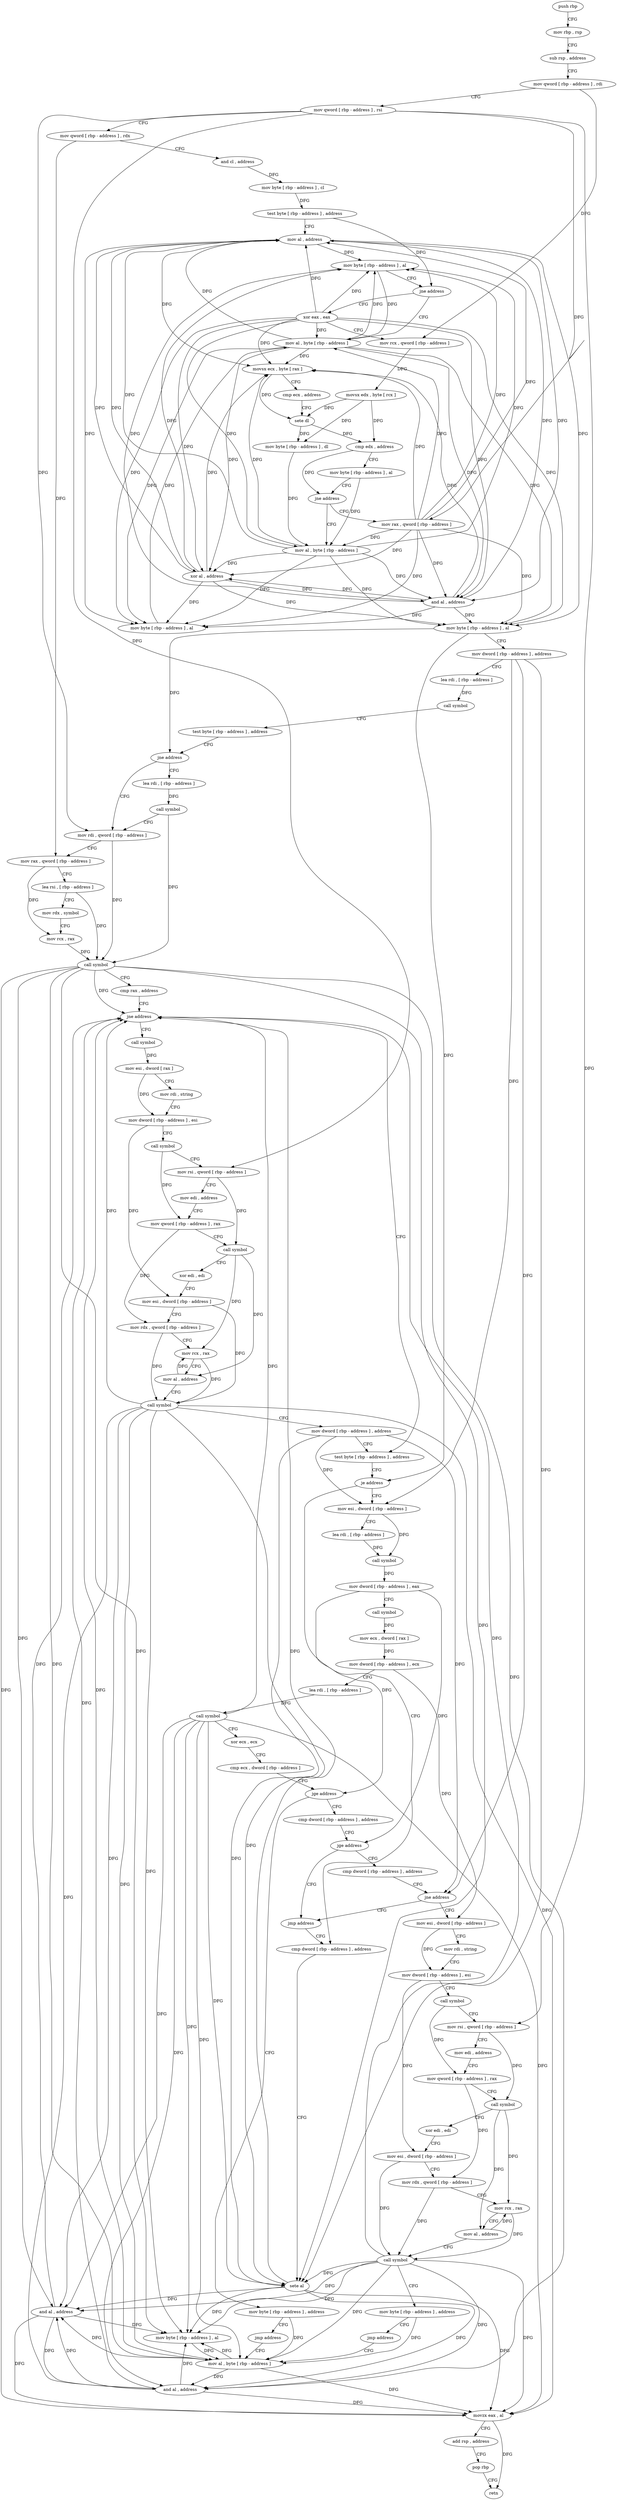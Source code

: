 digraph "func" {
"4213184" [label = "push rbp" ]
"4213185" [label = "mov rbp , rsp" ]
"4213188" [label = "sub rsp , address" ]
"4213192" [label = "mov qword [ rbp - address ] , rdi" ]
"4213196" [label = "mov qword [ rbp - address ] , rsi" ]
"4213200" [label = "mov qword [ rbp - address ] , rdx" ]
"4213204" [label = "and cl , address" ]
"4213207" [label = "mov byte [ rbp - address ] , cl" ]
"4213210" [label = "test byte [ rbp - address ] , address" ]
"4213214" [label = "mov al , address" ]
"4213216" [label = "mov byte [ rbp - address ] , al" ]
"4213219" [label = "jne address" ]
"4213270" [label = "mov al , byte [ rbp - address ]" ]
"4213225" [label = "xor eax , eax" ]
"4213273" [label = "and al , address" ]
"4213275" [label = "mov byte [ rbp - address ] , al" ]
"4213278" [label = "mov dword [ rbp - address ] , address" ]
"4213285" [label = "lea rdi , [ rbp - address ]" ]
"4213289" [label = "call symbol" ]
"4213294" [label = "test byte [ rbp - address ] , address" ]
"4213298" [label = "jne address" ]
"4213313" [label = "mov rdi , qword [ rbp - address ]" ]
"4213304" [label = "lea rdi , [ rbp - address ]" ]
"4213227" [label = "mov rcx , qword [ rbp - address ]" ]
"4213231" [label = "movsx edx , byte [ rcx ]" ]
"4213234" [label = "cmp edx , address" ]
"4213237" [label = "mov byte [ rbp - address ] , al" ]
"4213240" [label = "jne address" ]
"4213262" [label = "mov al , byte [ rbp - address ]" ]
"4213246" [label = "mov rax , qword [ rbp - address ]" ]
"4213317" [label = "mov rax , qword [ rbp - address ]" ]
"4213321" [label = "lea rsi , [ rbp - address ]" ]
"4213325" [label = "mov rdx , symbol" ]
"4213335" [label = "mov rcx , rax" ]
"4213338" [label = "call symbol" ]
"4213343" [label = "cmp rax , address" ]
"4213347" [label = "jne address" ]
"4213422" [label = "test byte [ rbp - address ] , address" ]
"4213353" [label = "call symbol" ]
"4213308" [label = "call symbol" ]
"4213265" [label = "xor al , address" ]
"4213267" [label = "mov byte [ rbp - address ] , al" ]
"4213250" [label = "movsx ecx , byte [ rax ]" ]
"4213253" [label = "cmp ecx , address" ]
"4213256" [label = "sete dl" ]
"4213259" [label = "mov byte [ rbp - address ] , dl" ]
"4213426" [label = "je address" ]
"4213578" [label = "cmp dword [ rbp - address ] , address" ]
"4213432" [label = "mov esi , dword [ rbp - address ]" ]
"4213358" [label = "mov esi , dword [ rax ]" ]
"4213360" [label = "mov rdi , string" ]
"4213370" [label = "mov dword [ rbp - address ] , esi" ]
"4213373" [label = "call symbol" ]
"4213378" [label = "mov rsi , qword [ rbp - address ]" ]
"4213382" [label = "mov edi , address" ]
"4213387" [label = "mov qword [ rbp - address ] , rax" ]
"4213391" [label = "call symbol" ]
"4213396" [label = "xor edi , edi" ]
"4213398" [label = "mov esi , dword [ rbp - address ]" ]
"4213401" [label = "mov rdx , qword [ rbp - address ]" ]
"4213405" [label = "mov rcx , rax" ]
"4213408" [label = "mov al , address" ]
"4213410" [label = "call symbol" ]
"4213415" [label = "mov dword [ rbp - address ] , address" ]
"4213582" [label = "sete al" ]
"4213585" [label = "and al , address" ]
"4213587" [label = "mov byte [ rbp - address ] , al" ]
"4213590" [label = "mov al , byte [ rbp - address ]" ]
"4213435" [label = "lea rdi , [ rbp - address ]" ]
"4213439" [label = "call symbol" ]
"4213444" [label = "mov dword [ rbp - address ] , eax" ]
"4213447" [label = "call symbol" ]
"4213452" [label = "mov ecx , dword [ rax ]" ]
"4213454" [label = "mov dword [ rbp - address ] , ecx" ]
"4213457" [label = "lea rdi , [ rbp - address ]" ]
"4213461" [label = "call symbol" ]
"4213466" [label = "xor ecx , ecx" ]
"4213468" [label = "cmp ecx , dword [ rbp - address ]" ]
"4213471" [label = "jge address" ]
"4213486" [label = "cmp dword [ rbp - address ] , address" ]
"4213477" [label = "mov byte [ rbp - address ] , address" ]
"4213490" [label = "jge address" ]
"4213573" [label = "jmp address" ]
"4213496" [label = "cmp dword [ rbp - address ] , address" ]
"4213481" [label = "jmp address" ]
"4213500" [label = "jne address" ]
"4213506" [label = "mov esi , dword [ rbp - address ]" ]
"4213593" [label = "and al , address" ]
"4213595" [label = "movzx eax , al" ]
"4213598" [label = "add rsp , address" ]
"4213602" [label = "pop rbp" ]
"4213603" [label = "retn" ]
"4213509" [label = "mov rdi , string" ]
"4213519" [label = "mov dword [ rbp - address ] , esi" ]
"4213522" [label = "call symbol" ]
"4213527" [label = "mov rsi , qword [ rbp - address ]" ]
"4213531" [label = "mov edi , address" ]
"4213536" [label = "mov qword [ rbp - address ] , rax" ]
"4213540" [label = "call symbol" ]
"4213545" [label = "xor edi , edi" ]
"4213547" [label = "mov esi , dword [ rbp - address ]" ]
"4213550" [label = "mov rdx , qword [ rbp - address ]" ]
"4213554" [label = "mov rcx , rax" ]
"4213557" [label = "mov al , address" ]
"4213559" [label = "call symbol" ]
"4213564" [label = "mov byte [ rbp - address ] , address" ]
"4213568" [label = "jmp address" ]
"4213184" -> "4213185" [ label = "CFG" ]
"4213185" -> "4213188" [ label = "CFG" ]
"4213188" -> "4213192" [ label = "CFG" ]
"4213192" -> "4213196" [ label = "CFG" ]
"4213192" -> "4213227" [ label = "DFG" ]
"4213196" -> "4213200" [ label = "CFG" ]
"4213196" -> "4213313" [ label = "DFG" ]
"4213196" -> "4213246" [ label = "DFG" ]
"4213196" -> "4213378" [ label = "DFG" ]
"4213196" -> "4213527" [ label = "DFG" ]
"4213200" -> "4213204" [ label = "CFG" ]
"4213200" -> "4213317" [ label = "DFG" ]
"4213204" -> "4213207" [ label = "DFG" ]
"4213207" -> "4213210" [ label = "DFG" ]
"4213210" -> "4213214" [ label = "CFG" ]
"4213210" -> "4213219" [ label = "DFG" ]
"4213214" -> "4213216" [ label = "DFG" ]
"4213214" -> "4213273" [ label = "DFG" ]
"4213214" -> "4213275" [ label = "DFG" ]
"4213214" -> "4213265" [ label = "DFG" ]
"4213214" -> "4213267" [ label = "DFG" ]
"4213214" -> "4213250" [ label = "DFG" ]
"4213216" -> "4213219" [ label = "CFG" ]
"4213216" -> "4213270" [ label = "DFG" ]
"4213219" -> "4213270" [ label = "CFG" ]
"4213219" -> "4213225" [ label = "CFG" ]
"4213270" -> "4213273" [ label = "DFG" ]
"4213270" -> "4213214" [ label = "DFG" ]
"4213270" -> "4213216" [ label = "DFG" ]
"4213270" -> "4213275" [ label = "DFG" ]
"4213270" -> "4213265" [ label = "DFG" ]
"4213270" -> "4213267" [ label = "DFG" ]
"4213270" -> "4213250" [ label = "DFG" ]
"4213225" -> "4213227" [ label = "CFG" ]
"4213225" -> "4213214" [ label = "DFG" ]
"4213225" -> "4213216" [ label = "DFG" ]
"4213225" -> "4213273" [ label = "DFG" ]
"4213225" -> "4213275" [ label = "DFG" ]
"4213225" -> "4213270" [ label = "DFG" ]
"4213225" -> "4213262" [ label = "DFG" ]
"4213225" -> "4213265" [ label = "DFG" ]
"4213225" -> "4213267" [ label = "DFG" ]
"4213225" -> "4213250" [ label = "DFG" ]
"4213273" -> "4213275" [ label = "DFG" ]
"4213273" -> "4213214" [ label = "DFG" ]
"4213273" -> "4213216" [ label = "DFG" ]
"4213273" -> "4213265" [ label = "DFG" ]
"4213273" -> "4213267" [ label = "DFG" ]
"4213273" -> "4213250" [ label = "DFG" ]
"4213275" -> "4213278" [ label = "CFG" ]
"4213275" -> "4213298" [ label = "DFG" ]
"4213275" -> "4213426" [ label = "DFG" ]
"4213278" -> "4213285" [ label = "CFG" ]
"4213278" -> "4213582" [ label = "DFG" ]
"4213278" -> "4213432" [ label = "DFG" ]
"4213278" -> "4213500" [ label = "DFG" ]
"4213285" -> "4213289" [ label = "DFG" ]
"4213289" -> "4213294" [ label = "CFG" ]
"4213294" -> "4213298" [ label = "CFG" ]
"4213298" -> "4213313" [ label = "CFG" ]
"4213298" -> "4213304" [ label = "CFG" ]
"4213313" -> "4213317" [ label = "CFG" ]
"4213313" -> "4213338" [ label = "DFG" ]
"4213304" -> "4213308" [ label = "DFG" ]
"4213227" -> "4213231" [ label = "DFG" ]
"4213231" -> "4213234" [ label = "DFG" ]
"4213231" -> "4213256" [ label = "DFG" ]
"4213231" -> "4213259" [ label = "DFG" ]
"4213234" -> "4213237" [ label = "CFG" ]
"4213234" -> "4213240" [ label = "DFG" ]
"4213237" -> "4213240" [ label = "CFG" ]
"4213237" -> "4213262" [ label = "DFG" ]
"4213240" -> "4213262" [ label = "CFG" ]
"4213240" -> "4213246" [ label = "CFG" ]
"4213262" -> "4213265" [ label = "DFG" ]
"4213262" -> "4213214" [ label = "DFG" ]
"4213262" -> "4213216" [ label = "DFG" ]
"4213262" -> "4213273" [ label = "DFG" ]
"4213262" -> "4213275" [ label = "DFG" ]
"4213262" -> "4213267" [ label = "DFG" ]
"4213262" -> "4213250" [ label = "DFG" ]
"4213246" -> "4213250" [ label = "DFG" ]
"4213246" -> "4213214" [ label = "DFG" ]
"4213246" -> "4213216" [ label = "DFG" ]
"4213246" -> "4213273" [ label = "DFG" ]
"4213246" -> "4213275" [ label = "DFG" ]
"4213246" -> "4213265" [ label = "DFG" ]
"4213246" -> "4213267" [ label = "DFG" ]
"4213246" -> "4213270" [ label = "DFG" ]
"4213246" -> "4213262" [ label = "DFG" ]
"4213317" -> "4213321" [ label = "CFG" ]
"4213317" -> "4213335" [ label = "DFG" ]
"4213321" -> "4213325" [ label = "CFG" ]
"4213321" -> "4213338" [ label = "DFG" ]
"4213325" -> "4213335" [ label = "CFG" ]
"4213335" -> "4213338" [ label = "DFG" ]
"4213338" -> "4213343" [ label = "CFG" ]
"4213338" -> "4213347" [ label = "DFG" ]
"4213338" -> "4213582" [ label = "DFG" ]
"4213338" -> "4213585" [ label = "DFG" ]
"4213338" -> "4213587" [ label = "DFG" ]
"4213338" -> "4213590" [ label = "DFG" ]
"4213338" -> "4213593" [ label = "DFG" ]
"4213338" -> "4213595" [ label = "DFG" ]
"4213343" -> "4213347" [ label = "CFG" ]
"4213347" -> "4213422" [ label = "CFG" ]
"4213347" -> "4213353" [ label = "CFG" ]
"4213422" -> "4213426" [ label = "CFG" ]
"4213353" -> "4213358" [ label = "DFG" ]
"4213308" -> "4213313" [ label = "CFG" ]
"4213308" -> "4213338" [ label = "DFG" ]
"4213265" -> "4213267" [ label = "DFG" ]
"4213265" -> "4213214" [ label = "DFG" ]
"4213265" -> "4213216" [ label = "DFG" ]
"4213265" -> "4213273" [ label = "DFG" ]
"4213265" -> "4213275" [ label = "DFG" ]
"4213265" -> "4213250" [ label = "DFG" ]
"4213267" -> "4213270" [ label = "DFG" ]
"4213250" -> "4213253" [ label = "CFG" ]
"4213250" -> "4213256" [ label = "DFG" ]
"4213253" -> "4213256" [ label = "CFG" ]
"4213256" -> "4213259" [ label = "DFG" ]
"4213256" -> "4213234" [ label = "DFG" ]
"4213259" -> "4213262" [ label = "DFG" ]
"4213426" -> "4213578" [ label = "CFG" ]
"4213426" -> "4213432" [ label = "CFG" ]
"4213578" -> "4213582" [ label = "CFG" ]
"4213432" -> "4213435" [ label = "CFG" ]
"4213432" -> "4213439" [ label = "DFG" ]
"4213358" -> "4213360" [ label = "CFG" ]
"4213358" -> "4213370" [ label = "DFG" ]
"4213360" -> "4213370" [ label = "CFG" ]
"4213370" -> "4213373" [ label = "CFG" ]
"4213370" -> "4213398" [ label = "DFG" ]
"4213373" -> "4213378" [ label = "CFG" ]
"4213373" -> "4213387" [ label = "DFG" ]
"4213378" -> "4213382" [ label = "CFG" ]
"4213378" -> "4213391" [ label = "DFG" ]
"4213382" -> "4213387" [ label = "CFG" ]
"4213387" -> "4213391" [ label = "CFG" ]
"4213387" -> "4213401" [ label = "DFG" ]
"4213391" -> "4213396" [ label = "CFG" ]
"4213391" -> "4213405" [ label = "DFG" ]
"4213391" -> "4213408" [ label = "DFG" ]
"4213396" -> "4213398" [ label = "CFG" ]
"4213398" -> "4213401" [ label = "CFG" ]
"4213398" -> "4213410" [ label = "DFG" ]
"4213401" -> "4213405" [ label = "CFG" ]
"4213401" -> "4213410" [ label = "DFG" ]
"4213405" -> "4213408" [ label = "CFG" ]
"4213405" -> "4213410" [ label = "DFG" ]
"4213408" -> "4213410" [ label = "CFG" ]
"4213408" -> "4213405" [ label = "DFG" ]
"4213410" -> "4213415" [ label = "CFG" ]
"4213410" -> "4213347" [ label = "DFG" ]
"4213410" -> "4213582" [ label = "DFG" ]
"4213410" -> "4213585" [ label = "DFG" ]
"4213410" -> "4213587" [ label = "DFG" ]
"4213410" -> "4213590" [ label = "DFG" ]
"4213410" -> "4213593" [ label = "DFG" ]
"4213410" -> "4213595" [ label = "DFG" ]
"4213415" -> "4213422" [ label = "CFG" ]
"4213415" -> "4213582" [ label = "DFG" ]
"4213415" -> "4213432" [ label = "DFG" ]
"4213415" -> "4213500" [ label = "DFG" ]
"4213582" -> "4213585" [ label = "DFG" ]
"4213582" -> "4213347" [ label = "DFG" ]
"4213582" -> "4213587" [ label = "DFG" ]
"4213582" -> "4213593" [ label = "DFG" ]
"4213582" -> "4213595" [ label = "DFG" ]
"4213585" -> "4213587" [ label = "DFG" ]
"4213585" -> "4213347" [ label = "DFG" ]
"4213585" -> "4213593" [ label = "DFG" ]
"4213585" -> "4213595" [ label = "DFG" ]
"4213587" -> "4213590" [ label = "DFG" ]
"4213590" -> "4213593" [ label = "DFG" ]
"4213590" -> "4213347" [ label = "DFG" ]
"4213590" -> "4213585" [ label = "DFG" ]
"4213590" -> "4213587" [ label = "DFG" ]
"4213590" -> "4213595" [ label = "DFG" ]
"4213435" -> "4213439" [ label = "DFG" ]
"4213439" -> "4213444" [ label = "DFG" ]
"4213444" -> "4213447" [ label = "CFG" ]
"4213444" -> "4213471" [ label = "DFG" ]
"4213444" -> "4213490" [ label = "DFG" ]
"4213447" -> "4213452" [ label = "DFG" ]
"4213452" -> "4213454" [ label = "DFG" ]
"4213454" -> "4213457" [ label = "CFG" ]
"4213454" -> "4213506" [ label = "DFG" ]
"4213457" -> "4213461" [ label = "DFG" ]
"4213461" -> "4213466" [ label = "CFG" ]
"4213461" -> "4213347" [ label = "DFG" ]
"4213461" -> "4213585" [ label = "DFG" ]
"4213461" -> "4213587" [ label = "DFG" ]
"4213461" -> "4213582" [ label = "DFG" ]
"4213461" -> "4213590" [ label = "DFG" ]
"4213461" -> "4213593" [ label = "DFG" ]
"4213461" -> "4213595" [ label = "DFG" ]
"4213466" -> "4213468" [ label = "CFG" ]
"4213468" -> "4213471" [ label = "CFG" ]
"4213471" -> "4213486" [ label = "CFG" ]
"4213471" -> "4213477" [ label = "CFG" ]
"4213486" -> "4213490" [ label = "CFG" ]
"4213477" -> "4213481" [ label = "CFG" ]
"4213477" -> "4213590" [ label = "DFG" ]
"4213490" -> "4213573" [ label = "CFG" ]
"4213490" -> "4213496" [ label = "CFG" ]
"4213573" -> "4213578" [ label = "CFG" ]
"4213496" -> "4213500" [ label = "CFG" ]
"4213481" -> "4213590" [ label = "CFG" ]
"4213500" -> "4213573" [ label = "CFG" ]
"4213500" -> "4213506" [ label = "CFG" ]
"4213506" -> "4213509" [ label = "CFG" ]
"4213506" -> "4213519" [ label = "DFG" ]
"4213593" -> "4213595" [ label = "DFG" ]
"4213593" -> "4213347" [ label = "DFG" ]
"4213593" -> "4213585" [ label = "DFG" ]
"4213593" -> "4213587" [ label = "DFG" ]
"4213595" -> "4213598" [ label = "CFG" ]
"4213595" -> "4213603" [ label = "DFG" ]
"4213598" -> "4213602" [ label = "CFG" ]
"4213602" -> "4213603" [ label = "CFG" ]
"4213509" -> "4213519" [ label = "CFG" ]
"4213519" -> "4213522" [ label = "CFG" ]
"4213519" -> "4213547" [ label = "DFG" ]
"4213522" -> "4213527" [ label = "CFG" ]
"4213522" -> "4213536" [ label = "DFG" ]
"4213527" -> "4213531" [ label = "CFG" ]
"4213527" -> "4213540" [ label = "DFG" ]
"4213531" -> "4213536" [ label = "CFG" ]
"4213536" -> "4213540" [ label = "CFG" ]
"4213536" -> "4213550" [ label = "DFG" ]
"4213540" -> "4213545" [ label = "CFG" ]
"4213540" -> "4213554" [ label = "DFG" ]
"4213540" -> "4213557" [ label = "DFG" ]
"4213545" -> "4213547" [ label = "CFG" ]
"4213547" -> "4213550" [ label = "CFG" ]
"4213547" -> "4213559" [ label = "DFG" ]
"4213550" -> "4213554" [ label = "CFG" ]
"4213550" -> "4213559" [ label = "DFG" ]
"4213554" -> "4213557" [ label = "CFG" ]
"4213554" -> "4213559" [ label = "DFG" ]
"4213557" -> "4213559" [ label = "CFG" ]
"4213557" -> "4213554" [ label = "DFG" ]
"4213559" -> "4213564" [ label = "CFG" ]
"4213559" -> "4213347" [ label = "DFG" ]
"4213559" -> "4213585" [ label = "DFG" ]
"4213559" -> "4213587" [ label = "DFG" ]
"4213559" -> "4213593" [ label = "DFG" ]
"4213559" -> "4213595" [ label = "DFG" ]
"4213559" -> "4213582" [ label = "DFG" ]
"4213559" -> "4213590" [ label = "DFG" ]
"4213564" -> "4213568" [ label = "CFG" ]
"4213564" -> "4213590" [ label = "DFG" ]
"4213568" -> "4213590" [ label = "CFG" ]
}
